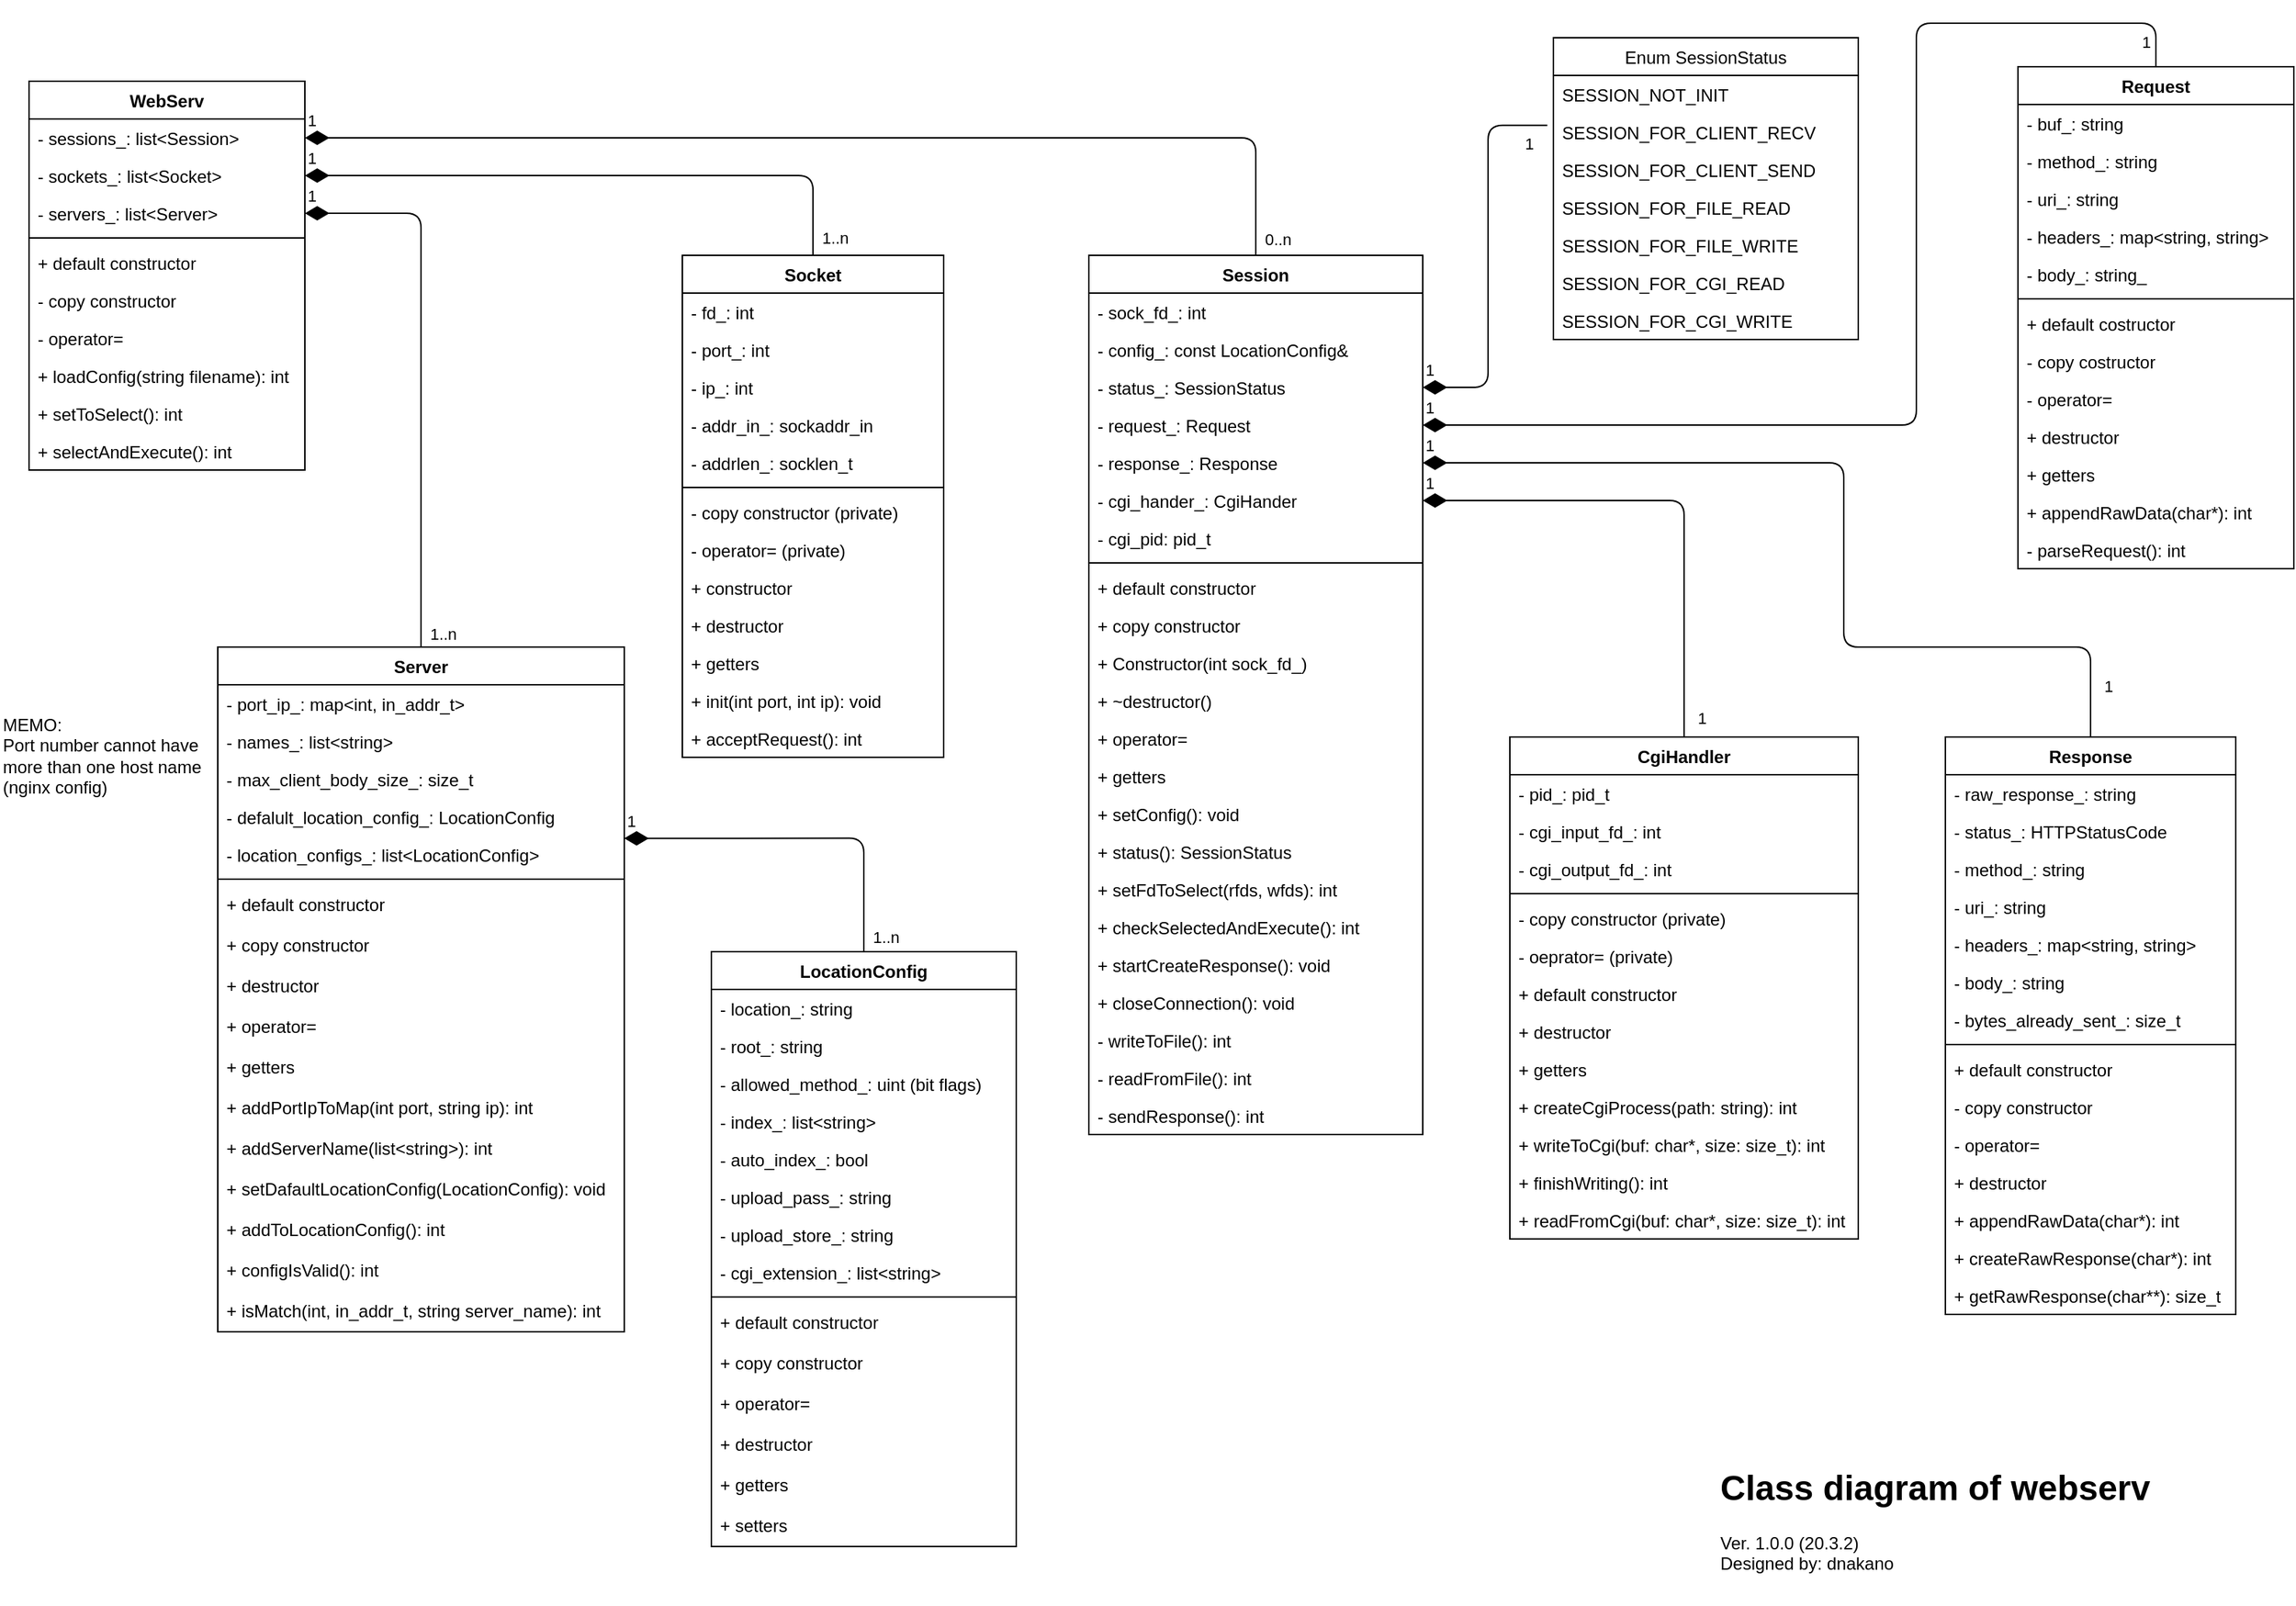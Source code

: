 <mxfile version="14.2.4" type="embed">
    <diagram id="HZqqQMJm0v1xfkNTjJOq" name="ページ1">
        <mxGraphModel dx="1098" dy="741" grid="1" gridSize="10" guides="1" tooltips="1" connect="1" arrows="1" fold="1" page="1" pageScale="1" pageWidth="827" pageHeight="1169" math="0" shadow="0">
            <root>
                <mxCell id="0"/>
                <mxCell id="1" parent="0"/>
                <mxCell id="52" value="Session" style="swimlane;fontStyle=1;align=center;verticalAlign=top;childLayout=stackLayout;horizontal=1;startSize=26;horizontalStack=0;resizeParent=1;resizeParentMax=0;resizeLast=0;collapsible=1;marginBottom=0;" parent="1" vertex="1">
                    <mxGeometry x="780" y="210" width="230" height="606" as="geometry"/>
                </mxCell>
                <mxCell id="61" value="- sock_fd_: int" style="text;strokeColor=none;fillColor=none;align=left;verticalAlign=top;spacingLeft=4;spacingRight=4;overflow=hidden;rotatable=0;points=[[0,0.5],[1,0.5]];portConstraint=eastwest;" parent="52" vertex="1">
                    <mxGeometry y="26" width="230" height="26" as="geometry"/>
                </mxCell>
                <mxCell id="59" value="- config_: const LocationConfig&amp;" style="text;strokeColor=none;fillColor=none;align=left;verticalAlign=top;spacingLeft=4;spacingRight=4;overflow=hidden;rotatable=0;points=[[0,0.5],[1,0.5]];portConstraint=eastwest;" parent="52" vertex="1">
                    <mxGeometry y="52" width="230" height="26" as="geometry"/>
                </mxCell>
                <mxCell id="53" value="- status_: SessionStatus" style="text;strokeColor=none;fillColor=none;align=left;verticalAlign=top;spacingLeft=4;spacingRight=4;overflow=hidden;rotatable=0;points=[[0,0.5],[1,0.5]];portConstraint=eastwest;" parent="52" vertex="1">
                    <mxGeometry y="78" width="230" height="26" as="geometry"/>
                </mxCell>
                <mxCell id="64" value="- request_: Request" style="text;strokeColor=none;fillColor=none;align=left;verticalAlign=top;spacingLeft=4;spacingRight=4;overflow=hidden;rotatable=0;points=[[0,0.5],[1,0.5]];portConstraint=eastwest;" parent="52" vertex="1">
                    <mxGeometry y="104" width="230" height="26" as="geometry"/>
                </mxCell>
                <mxCell id="65" value="- response_: Response" style="text;strokeColor=none;fillColor=none;align=left;verticalAlign=top;spacingLeft=4;spacingRight=4;overflow=hidden;rotatable=0;points=[[0,0.5],[1,0.5]];portConstraint=eastwest;" parent="52" vertex="1">
                    <mxGeometry y="130" width="230" height="26" as="geometry"/>
                </mxCell>
                <mxCell id="60" value="- cgi_hander_: CgiHander" style="text;strokeColor=none;fillColor=none;align=left;verticalAlign=top;spacingLeft=4;spacingRight=4;overflow=hidden;rotatable=0;points=[[0,0.5],[1,0.5]];portConstraint=eastwest;" parent="52" vertex="1">
                    <mxGeometry y="156" width="230" height="26" as="geometry"/>
                </mxCell>
                <mxCell id="57" value="- cgi_pid: pid_t" style="text;strokeColor=none;fillColor=none;align=left;verticalAlign=top;spacingLeft=4;spacingRight=4;overflow=hidden;rotatable=0;points=[[0,0.5],[1,0.5]];portConstraint=eastwest;" parent="52" vertex="1">
                    <mxGeometry y="182" width="230" height="26" as="geometry"/>
                </mxCell>
                <mxCell id="54" value="" style="line;strokeWidth=1;fillColor=none;align=left;verticalAlign=middle;spacingTop=-1;spacingLeft=3;spacingRight=3;rotatable=0;labelPosition=right;points=[];portConstraint=eastwest;" parent="52" vertex="1">
                    <mxGeometry y="208" width="230" height="8" as="geometry"/>
                </mxCell>
                <mxCell id="55" value="+ default constructor" style="text;strokeColor=none;fillColor=none;align=left;verticalAlign=top;spacingLeft=4;spacingRight=4;overflow=hidden;rotatable=0;points=[[0,0.5],[1,0.5]];portConstraint=eastwest;" parent="52" vertex="1">
                    <mxGeometry y="216" width="230" height="26" as="geometry"/>
                </mxCell>
                <mxCell id="68" value="+ copy constructor" style="text;strokeColor=none;fillColor=none;align=left;verticalAlign=top;spacingLeft=4;spacingRight=4;overflow=hidden;rotatable=0;points=[[0,0.5],[1,0.5]];portConstraint=eastwest;" parent="52" vertex="1">
                    <mxGeometry y="242" width="230" height="26" as="geometry"/>
                </mxCell>
                <mxCell id="67" value="+ Constructor(int sock_fd_)" style="text;strokeColor=none;fillColor=none;align=left;verticalAlign=top;spacingLeft=4;spacingRight=4;overflow=hidden;rotatable=0;points=[[0,0.5],[1,0.5]];portConstraint=eastwest;" parent="52" vertex="1">
                    <mxGeometry y="268" width="230" height="26" as="geometry"/>
                </mxCell>
                <mxCell id="90" value="+ ~destructor()" style="text;strokeColor=none;fillColor=none;align=left;verticalAlign=top;spacingLeft=4;spacingRight=4;overflow=hidden;rotatable=0;points=[[0,0.5],[1,0.5]];portConstraint=eastwest;" parent="52" vertex="1">
                    <mxGeometry y="294" width="230" height="26" as="geometry"/>
                </mxCell>
                <mxCell id="92" value="+ operator=" style="text;strokeColor=none;fillColor=none;align=left;verticalAlign=top;spacingLeft=4;spacingRight=4;overflow=hidden;rotatable=0;points=[[0,0.5],[1,0.5]];portConstraint=eastwest;" parent="52" vertex="1">
                    <mxGeometry y="320" width="230" height="26" as="geometry"/>
                </mxCell>
                <mxCell id="66" value="+ getters" style="text;strokeColor=none;fillColor=none;align=left;verticalAlign=top;spacingLeft=4;spacingRight=4;overflow=hidden;rotatable=0;points=[[0,0.5],[1,0.5]];portConstraint=eastwest;" parent="52" vertex="1">
                    <mxGeometry y="346" width="230" height="26" as="geometry"/>
                </mxCell>
                <mxCell id="71" value="+ setConfig(): void" style="text;strokeColor=none;fillColor=none;align=left;verticalAlign=top;spacingLeft=4;spacingRight=4;overflow=hidden;rotatable=0;points=[[0,0.5],[1,0.5]];portConstraint=eastwest;" parent="52" vertex="1">
                    <mxGeometry y="372" width="230" height="26" as="geometry"/>
                </mxCell>
                <mxCell id="69" value="+ status(): SessionStatus" style="text;strokeColor=none;fillColor=none;align=left;verticalAlign=top;spacingLeft=4;spacingRight=4;overflow=hidden;rotatable=0;points=[[0,0.5],[1,0.5]];portConstraint=eastwest;" parent="52" vertex="1">
                    <mxGeometry y="398" width="230" height="26" as="geometry"/>
                </mxCell>
                <mxCell id="287" value="+ setFdToSelect(rfds, wfds): int" style="text;strokeColor=none;fillColor=none;align=left;verticalAlign=top;spacingLeft=4;spacingRight=4;overflow=hidden;rotatable=0;points=[[0,0.5],[1,0.5]];portConstraint=eastwest;" parent="52" vertex="1">
                    <mxGeometry y="424" width="230" height="26" as="geometry"/>
                </mxCell>
                <mxCell id="286" value="+ checkSelectedAndExecute(): int" style="text;strokeColor=none;fillColor=none;align=left;verticalAlign=top;spacingLeft=4;spacingRight=4;overflow=hidden;rotatable=0;points=[[0,0.5],[1,0.5]];portConstraint=eastwest;" parent="52" vertex="1">
                    <mxGeometry y="450" width="230" height="26" as="geometry"/>
                </mxCell>
                <mxCell id="291" value="+ startCreateResponse(): void" style="text;strokeColor=none;fillColor=none;align=left;verticalAlign=top;spacingLeft=4;spacingRight=4;overflow=hidden;rotatable=0;points=[[0,0.5],[1,0.5]];portConstraint=eastwest;" parent="52" vertex="1">
                    <mxGeometry y="476" width="230" height="26" as="geometry"/>
                </mxCell>
                <mxCell id="314" value="+ closeConnection(): void" style="text;strokeColor=none;fillColor=none;align=left;verticalAlign=top;spacingLeft=4;spacingRight=4;overflow=hidden;rotatable=0;points=[[0,0.5],[1,0.5]];portConstraint=eastwest;" vertex="1" parent="52">
                    <mxGeometry y="502" width="230" height="26" as="geometry"/>
                </mxCell>
                <mxCell id="74" value="- writeToFile(): int" style="text;strokeColor=none;fillColor=none;align=left;verticalAlign=top;spacingLeft=4;spacingRight=4;overflow=hidden;rotatable=0;points=[[0,0.5],[1,0.5]];portConstraint=eastwest;" parent="52" vertex="1">
                    <mxGeometry y="528" width="230" height="26" as="geometry"/>
                </mxCell>
                <mxCell id="79" value="- readFromFile(): int" style="text;strokeColor=none;fillColor=none;align=left;verticalAlign=top;spacingLeft=4;spacingRight=4;overflow=hidden;rotatable=0;points=[[0,0.5],[1,0.5]];portConstraint=eastwest;" parent="52" vertex="1">
                    <mxGeometry y="554" width="230" height="26" as="geometry"/>
                </mxCell>
                <mxCell id="70" value="- sendResponse(): int" style="text;strokeColor=none;fillColor=none;align=left;verticalAlign=top;spacingLeft=4;spacingRight=4;overflow=hidden;rotatable=0;points=[[0,0.5],[1,0.5]];portConstraint=eastwest;" parent="52" vertex="1">
                    <mxGeometry y="580" width="230" height="26" as="geometry"/>
                </mxCell>
                <mxCell id="80" value="Socket" style="swimlane;fontStyle=1;align=center;verticalAlign=top;childLayout=stackLayout;horizontal=1;startSize=26;horizontalStack=0;resizeParent=1;resizeParentMax=0;resizeLast=0;collapsible=1;marginBottom=0;" parent="1" vertex="1">
                    <mxGeometry x="500" y="210" width="180" height="346" as="geometry"/>
                </mxCell>
                <mxCell id="84" value="- fd_: int" style="text;strokeColor=none;fillColor=none;align=left;verticalAlign=top;spacingLeft=4;spacingRight=4;overflow=hidden;rotatable=0;points=[[0,0.5],[1,0.5]];portConstraint=eastwest;" parent="80" vertex="1">
                    <mxGeometry y="26" width="180" height="26" as="geometry"/>
                </mxCell>
                <mxCell id="85" value="- port_: int" style="text;strokeColor=none;fillColor=none;align=left;verticalAlign=top;spacingLeft=4;spacingRight=4;overflow=hidden;rotatable=0;points=[[0,0.5],[1,0.5]];portConstraint=eastwest;" parent="80" vertex="1">
                    <mxGeometry y="52" width="180" height="26" as="geometry"/>
                </mxCell>
                <mxCell id="152" value="- ip_: int" style="text;strokeColor=none;fillColor=none;align=left;verticalAlign=top;spacingLeft=4;spacingRight=4;overflow=hidden;rotatable=0;points=[[0,0.5],[1,0.5]];portConstraint=eastwest;" parent="80" vertex="1">
                    <mxGeometry y="78" width="180" height="26" as="geometry"/>
                </mxCell>
                <mxCell id="86" value="- addr_in_: sockaddr_in" style="text;strokeColor=none;fillColor=none;align=left;verticalAlign=top;spacingLeft=4;spacingRight=4;overflow=hidden;rotatable=0;points=[[0,0.5],[1,0.5]];portConstraint=eastwest;" parent="80" vertex="1">
                    <mxGeometry y="104" width="180" height="26" as="geometry"/>
                </mxCell>
                <mxCell id="81" value="- addrlen_: socklen_t" style="text;strokeColor=none;fillColor=none;align=left;verticalAlign=top;spacingLeft=4;spacingRight=4;overflow=hidden;rotatable=0;points=[[0,0.5],[1,0.5]];portConstraint=eastwest;" parent="80" vertex="1">
                    <mxGeometry y="130" width="180" height="26" as="geometry"/>
                </mxCell>
                <mxCell id="82" value="" style="line;strokeWidth=1;fillColor=none;align=left;verticalAlign=middle;spacingTop=-1;spacingLeft=3;spacingRight=3;rotatable=0;labelPosition=right;points=[];portConstraint=eastwest;" parent="80" vertex="1">
                    <mxGeometry y="156" width="180" height="8" as="geometry"/>
                </mxCell>
                <mxCell id="91" value="- copy constructor (private)" style="text;strokeColor=none;fillColor=none;align=left;verticalAlign=top;spacingLeft=4;spacingRight=4;overflow=hidden;rotatable=0;points=[[0,0.5],[1,0.5]];portConstraint=eastwest;" parent="80" vertex="1">
                    <mxGeometry y="164" width="180" height="26" as="geometry"/>
                </mxCell>
                <mxCell id="88" value="- operator= (private)" style="text;strokeColor=none;fillColor=none;align=left;verticalAlign=top;spacingLeft=4;spacingRight=4;overflow=hidden;rotatable=0;points=[[0,0.5],[1,0.5]];portConstraint=eastwest;" parent="80" vertex="1">
                    <mxGeometry y="190" width="180" height="26" as="geometry"/>
                </mxCell>
                <mxCell id="93" value="+ constructor" style="text;strokeColor=none;fillColor=none;align=left;verticalAlign=top;spacingLeft=4;spacingRight=4;overflow=hidden;rotatable=0;points=[[0,0.5],[1,0.5]];portConstraint=eastwest;" parent="80" vertex="1">
                    <mxGeometry y="216" width="180" height="26" as="geometry"/>
                </mxCell>
                <mxCell id="89" value="+ destructor" style="text;strokeColor=none;fillColor=none;align=left;verticalAlign=top;spacingLeft=4;spacingRight=4;overflow=hidden;rotatable=0;points=[[0,0.5],[1,0.5]];portConstraint=eastwest;" parent="80" vertex="1">
                    <mxGeometry y="242" width="180" height="26" as="geometry"/>
                </mxCell>
                <mxCell id="87" value="+ getters" style="text;strokeColor=none;fillColor=none;align=left;verticalAlign=top;spacingLeft=4;spacingRight=4;overflow=hidden;rotatable=0;points=[[0,0.5],[1,0.5]];portConstraint=eastwest;" parent="80" vertex="1">
                    <mxGeometry y="268" width="180" height="26" as="geometry"/>
                </mxCell>
                <mxCell id="94" value="+ init(int port, int ip): void" style="text;strokeColor=none;fillColor=none;align=left;verticalAlign=top;spacingLeft=4;spacingRight=4;overflow=hidden;rotatable=0;points=[[0,0.5],[1,0.5]];portConstraint=eastwest;" parent="80" vertex="1">
                    <mxGeometry y="294" width="180" height="26" as="geometry"/>
                </mxCell>
                <mxCell id="83" value="+ acceptRequest(): int" style="text;strokeColor=none;fillColor=none;align=left;verticalAlign=top;spacingLeft=4;spacingRight=4;overflow=hidden;rotatable=0;points=[[0,0.5],[1,0.5]];portConstraint=eastwest;" parent="80" vertex="1">
                    <mxGeometry y="320" width="180" height="26" as="geometry"/>
                </mxCell>
                <mxCell id="116" value="CgiHandler" style="swimlane;fontStyle=1;align=center;verticalAlign=top;childLayout=stackLayout;horizontal=1;startSize=26;horizontalStack=0;resizeParent=1;resizeParentMax=0;resizeLast=0;collapsible=1;marginBottom=0;" parent="1" vertex="1">
                    <mxGeometry x="1070" y="542" width="240" height="346" as="geometry"/>
                </mxCell>
                <mxCell id="124" value="- pid_: pid_t" style="text;strokeColor=none;fillColor=none;align=left;verticalAlign=top;spacingLeft=4;spacingRight=4;overflow=hidden;rotatable=0;points=[[0,0.5],[1,0.5]];portConstraint=eastwest;" parent="116" vertex="1">
                    <mxGeometry y="26" width="240" height="26" as="geometry"/>
                </mxCell>
                <mxCell id="128" value="- cgi_input_fd_: int" style="text;strokeColor=none;fillColor=none;align=left;verticalAlign=top;spacingLeft=4;spacingRight=4;overflow=hidden;rotatable=0;points=[[0,0.5],[1,0.5]];portConstraint=eastwest;" parent="116" vertex="1">
                    <mxGeometry y="52" width="240" height="26" as="geometry"/>
                </mxCell>
                <mxCell id="117" value="- cgi_output_fd_: int" style="text;strokeColor=none;fillColor=none;align=left;verticalAlign=top;spacingLeft=4;spacingRight=4;overflow=hidden;rotatable=0;points=[[0,0.5],[1,0.5]];portConstraint=eastwest;" parent="116" vertex="1">
                    <mxGeometry y="78" width="240" height="26" as="geometry"/>
                </mxCell>
                <mxCell id="118" value="" style="line;strokeWidth=1;fillColor=none;align=left;verticalAlign=middle;spacingTop=-1;spacingLeft=3;spacingRight=3;rotatable=0;labelPosition=right;points=[];portConstraint=eastwest;" parent="116" vertex="1">
                    <mxGeometry y="104" width="240" height="8" as="geometry"/>
                </mxCell>
                <mxCell id="127" value="- copy constructor (private)" style="text;strokeColor=none;fillColor=none;align=left;verticalAlign=top;spacingLeft=4;spacingRight=4;overflow=hidden;rotatable=0;points=[[0,0.5],[1,0.5]];portConstraint=eastwest;" parent="116" vertex="1">
                    <mxGeometry y="112" width="240" height="26" as="geometry"/>
                </mxCell>
                <mxCell id="269" value="- oeprator= (private)" style="text;strokeColor=none;fillColor=none;align=left;verticalAlign=top;spacingLeft=4;spacingRight=4;overflow=hidden;rotatable=0;points=[[0,0.5],[1,0.5]];portConstraint=eastwest;" parent="116" vertex="1">
                    <mxGeometry y="138" width="240" height="26" as="geometry"/>
                </mxCell>
                <mxCell id="270" value="+ default constructor" style="text;strokeColor=none;fillColor=none;align=left;verticalAlign=top;spacingLeft=4;spacingRight=4;overflow=hidden;rotatable=0;points=[[0,0.5],[1,0.5]];portConstraint=eastwest;" parent="116" vertex="1">
                    <mxGeometry y="164" width="240" height="26" as="geometry"/>
                </mxCell>
                <mxCell id="271" value="+ destructor" style="text;strokeColor=none;fillColor=none;align=left;verticalAlign=top;spacingLeft=4;spacingRight=4;overflow=hidden;rotatable=0;points=[[0,0.5],[1,0.5]];portConstraint=eastwest;" parent="116" vertex="1">
                    <mxGeometry y="190" width="240" height="26" as="geometry"/>
                </mxCell>
                <mxCell id="288" value="+ getters" style="text;strokeColor=none;fillColor=none;align=left;verticalAlign=top;spacingLeft=4;spacingRight=4;overflow=hidden;rotatable=0;points=[[0,0.5],[1,0.5]];portConstraint=eastwest;" parent="116" vertex="1">
                    <mxGeometry y="216" width="240" height="26" as="geometry"/>
                </mxCell>
                <mxCell id="279" value="+ createCgiProcess(path: string): int" style="text;strokeColor=none;fillColor=none;align=left;verticalAlign=top;spacingLeft=4;spacingRight=4;overflow=hidden;rotatable=0;points=[[0,0.5],[1,0.5]];portConstraint=eastwest;" parent="116" vertex="1">
                    <mxGeometry y="242" width="240" height="26" as="geometry"/>
                </mxCell>
                <mxCell id="266" value="+ writeToCgi(buf: char*, size: size_t): int" style="text;strokeColor=none;fillColor=none;align=left;verticalAlign=top;spacingLeft=4;spacingRight=4;overflow=hidden;rotatable=0;points=[[0,0.5],[1,0.5]];portConstraint=eastwest;" parent="116" vertex="1">
                    <mxGeometry y="268" width="240" height="26" as="geometry"/>
                </mxCell>
                <mxCell id="272" value="+ finishWriting(): int" style="text;strokeColor=none;fillColor=none;align=left;verticalAlign=top;spacingLeft=4;spacingRight=4;overflow=hidden;rotatable=0;points=[[0,0.5],[1,0.5]];portConstraint=eastwest;" parent="116" vertex="1">
                    <mxGeometry y="294" width="240" height="26" as="geometry"/>
                </mxCell>
                <mxCell id="267" value="+ readFromCgi(buf: char*, size: size_t): int" style="text;strokeColor=none;fillColor=none;align=left;verticalAlign=top;spacingLeft=4;spacingRight=4;overflow=hidden;rotatable=0;points=[[0,0.5],[1,0.5]];portConstraint=eastwest;" parent="116" vertex="1">
                    <mxGeometry y="320" width="240" height="26" as="geometry"/>
                </mxCell>
                <mxCell id="142" value="Server" style="swimlane;fontStyle=1;align=center;verticalAlign=top;childLayout=stackLayout;horizontal=1;startSize=26;horizontalStack=0;resizeParent=1;resizeParentMax=0;resizeLast=0;collapsible=1;marginBottom=0;" parent="1" vertex="1">
                    <mxGeometry x="180" y="480" width="280" height="472" as="geometry"/>
                </mxCell>
                <mxCell id="143" value="- port_ip_: map&lt;int, in_addr_t&gt;" style="text;strokeColor=none;fillColor=none;align=left;verticalAlign=top;spacingLeft=4;spacingRight=4;overflow=hidden;rotatable=0;points=[[0,0.5],[1,0.5]];portConstraint=eastwest;" parent="142" vertex="1">
                    <mxGeometry y="26" width="280" height="26" as="geometry"/>
                </mxCell>
                <mxCell id="144" value="- names_: list&lt;string&gt;" style="text;strokeColor=none;fillColor=none;align=left;verticalAlign=top;spacingLeft=4;spacingRight=4;overflow=hidden;rotatable=0;points=[[0,0.5],[1,0.5]];portConstraint=eastwest;" parent="142" vertex="1">
                    <mxGeometry y="52" width="280" height="26" as="geometry"/>
                </mxCell>
                <mxCell id="214" value="- max_client_body_size_: size_t" style="text;strokeColor=none;fillColor=none;align=left;verticalAlign=top;spacingLeft=4;spacingRight=4;overflow=hidden;rotatable=0;points=[[0,0.5],[1,0.5]];portConstraint=eastwest;" parent="142" vertex="1">
                    <mxGeometry y="78" width="280" height="26" as="geometry"/>
                </mxCell>
                <mxCell id="218" value="- defalult_location_config_: LocationConfig" style="text;strokeColor=none;fillColor=none;align=left;verticalAlign=top;spacingLeft=4;spacingRight=4;overflow=hidden;rotatable=0;points=[[0,0.5],[1,0.5]];portConstraint=eastwest;" parent="142" vertex="1">
                    <mxGeometry y="104" width="280" height="26" as="geometry"/>
                </mxCell>
                <mxCell id="195" value="- location_configs_: list&lt;LocationConfig&gt;" style="text;strokeColor=none;fillColor=none;align=left;verticalAlign=top;spacingLeft=4;spacingRight=4;overflow=hidden;rotatable=0;points=[[0,0.5],[1,0.5]];portConstraint=eastwest;" parent="142" vertex="1">
                    <mxGeometry y="130" width="280" height="26" as="geometry"/>
                </mxCell>
                <mxCell id="146" value="" style="line;strokeWidth=1;fillColor=none;align=left;verticalAlign=middle;spacingTop=-1;spacingLeft=3;spacingRight=3;rotatable=0;labelPosition=right;points=[];portConstraint=eastwest;" parent="142" vertex="1">
                    <mxGeometry y="156" width="280" height="8" as="geometry"/>
                </mxCell>
                <mxCell id="176" value="+ default constructor" style="text;strokeColor=none;fillColor=none;align=left;verticalAlign=top;spacingLeft=4;spacingRight=4;overflow=hidden;rotatable=0;points=[[0,0.5],[1,0.5]];portConstraint=eastwest;" parent="142" vertex="1">
                    <mxGeometry y="164" width="280" height="28" as="geometry"/>
                </mxCell>
                <mxCell id="316" value="+ copy constructor" style="text;strokeColor=none;fillColor=none;align=left;verticalAlign=top;spacingLeft=4;spacingRight=4;overflow=hidden;rotatable=0;points=[[0,0.5],[1,0.5]];portConstraint=eastwest;" vertex="1" parent="142">
                    <mxGeometry y="192" width="280" height="28" as="geometry"/>
                </mxCell>
                <mxCell id="147" value="+ destructor" style="text;strokeColor=none;fillColor=none;align=left;verticalAlign=top;spacingLeft=4;spacingRight=4;overflow=hidden;rotatable=0;points=[[0,0.5],[1,0.5]];portConstraint=eastwest;" parent="142" vertex="1">
                    <mxGeometry y="220" width="280" height="28" as="geometry"/>
                </mxCell>
                <mxCell id="179" value="+ operator=" style="text;strokeColor=none;fillColor=none;align=left;verticalAlign=top;spacingLeft=4;spacingRight=4;overflow=hidden;rotatable=0;points=[[0,0.5],[1,0.5]];portConstraint=eastwest;" parent="142" vertex="1">
                    <mxGeometry y="248" width="280" height="28" as="geometry"/>
                </mxCell>
                <mxCell id="227" value="+ getters" style="text;strokeColor=none;fillColor=none;align=left;verticalAlign=top;spacingLeft=4;spacingRight=4;overflow=hidden;rotatable=0;points=[[0,0.5],[1,0.5]];portConstraint=eastwest;" parent="142" vertex="1">
                    <mxGeometry y="276" width="280" height="28" as="geometry"/>
                </mxCell>
                <mxCell id="181" value="+ addPortIpToMap(int port, string ip): int" style="text;strokeColor=none;fillColor=none;align=left;verticalAlign=top;spacingLeft=4;spacingRight=4;overflow=hidden;rotatable=0;points=[[0,0.5],[1,0.5]];portConstraint=eastwest;" parent="142" vertex="1">
                    <mxGeometry y="304" width="280" height="28" as="geometry"/>
                </mxCell>
                <mxCell id="180" value="+ addServerName(list&lt;string&gt;): int" style="text;strokeColor=none;fillColor=none;align=left;verticalAlign=top;spacingLeft=4;spacingRight=4;overflow=hidden;rotatable=0;points=[[0,0.5],[1,0.5]];portConstraint=eastwest;" parent="142" vertex="1">
                    <mxGeometry y="332" width="280" height="28" as="geometry"/>
                </mxCell>
                <mxCell id="182" value="+ setDafaultLocationConfig(LocationConfig): void" style="text;strokeColor=none;fillColor=none;align=left;verticalAlign=top;spacingLeft=4;spacingRight=4;overflow=hidden;rotatable=0;points=[[0,0.5],[1,0.5]];portConstraint=eastwest;" parent="142" vertex="1">
                    <mxGeometry y="360" width="280" height="28" as="geometry"/>
                </mxCell>
                <mxCell id="183" value="+ addToLocationConfig(): int" style="text;strokeColor=none;fillColor=none;align=left;verticalAlign=top;spacingLeft=4;spacingRight=4;overflow=hidden;rotatable=0;points=[[0,0.5],[1,0.5]];portConstraint=eastwest;" parent="142" vertex="1">
                    <mxGeometry y="388" width="280" height="28" as="geometry"/>
                </mxCell>
                <mxCell id="228" value="+ configIsValid(): int" style="text;strokeColor=none;fillColor=none;align=left;verticalAlign=top;spacingLeft=4;spacingRight=4;overflow=hidden;rotatable=0;points=[[0,0.5],[1,0.5]];portConstraint=eastwest;" parent="142" vertex="1">
                    <mxGeometry y="416" width="280" height="28" as="geometry"/>
                </mxCell>
                <mxCell id="178" value="+ isMatch(int, in_addr_t, string server_name): int" style="text;strokeColor=none;fillColor=none;align=left;verticalAlign=top;spacingLeft=4;spacingRight=4;overflow=hidden;rotatable=0;points=[[0,0.5],[1,0.5]];portConstraint=eastwest;" parent="142" vertex="1">
                    <mxGeometry y="444" width="280" height="28" as="geometry"/>
                </mxCell>
                <mxCell id="153" value="WebServ" style="swimlane;fontStyle=1;align=center;verticalAlign=top;childLayout=stackLayout;horizontal=1;startSize=26;horizontalStack=0;resizeParent=1;resizeParentMax=0;resizeLast=0;collapsible=1;marginBottom=0;" parent="1" vertex="1">
                    <mxGeometry x="50" y="90" width="190" height="268" as="geometry"/>
                </mxCell>
                <mxCell id="240" value="- sessions_: list&lt;Session&gt;" style="text;strokeColor=none;fillColor=none;align=left;verticalAlign=top;spacingLeft=4;spacingRight=4;overflow=hidden;rotatable=0;points=[[0,0.5],[1,0.5]];portConstraint=eastwest;" parent="153" vertex="1">
                    <mxGeometry y="26" width="190" height="26" as="geometry"/>
                </mxCell>
                <mxCell id="156" value="- sockets_: list&lt;Socket&gt;" style="text;strokeColor=none;fillColor=none;align=left;verticalAlign=top;spacingLeft=4;spacingRight=4;overflow=hidden;rotatable=0;points=[[0,0.5],[1,0.5]];portConstraint=eastwest;" parent="153" vertex="1">
                    <mxGeometry y="52" width="190" height="26" as="geometry"/>
                </mxCell>
                <mxCell id="154" value="- servers_: list&lt;Server&gt;" style="text;strokeColor=none;fillColor=none;align=left;verticalAlign=top;spacingLeft=4;spacingRight=4;overflow=hidden;rotatable=0;points=[[0,0.5],[1,0.5]];portConstraint=eastwest;" parent="153" vertex="1">
                    <mxGeometry y="78" width="190" height="26" as="geometry"/>
                </mxCell>
                <mxCell id="157" value="" style="line;strokeWidth=1;fillColor=none;align=left;verticalAlign=middle;spacingTop=-1;spacingLeft=3;spacingRight=3;rotatable=0;labelPosition=right;points=[];portConstraint=eastwest;" parent="153" vertex="1">
                    <mxGeometry y="104" width="190" height="8" as="geometry"/>
                </mxCell>
                <mxCell id="293" value="+ default constructor" style="text;strokeColor=none;fillColor=none;align=left;verticalAlign=top;spacingLeft=4;spacingRight=4;overflow=hidden;rotatable=0;points=[[0,0.5],[1,0.5]];portConstraint=eastwest;" vertex="1" parent="153">
                    <mxGeometry y="112" width="190" height="26" as="geometry"/>
                </mxCell>
                <mxCell id="294" value="- copy constructor" style="text;strokeColor=none;fillColor=none;align=left;verticalAlign=top;spacingLeft=4;spacingRight=4;overflow=hidden;rotatable=0;points=[[0,0.5],[1,0.5]];portConstraint=eastwest;" vertex="1" parent="153">
                    <mxGeometry y="138" width="190" height="26" as="geometry"/>
                </mxCell>
                <mxCell id="295" value="- operator=" style="text;strokeColor=none;fillColor=none;align=left;verticalAlign=top;spacingLeft=4;spacingRight=4;overflow=hidden;rotatable=0;points=[[0,0.5],[1,0.5]];portConstraint=eastwest;" vertex="1" parent="153">
                    <mxGeometry y="164" width="190" height="26" as="geometry"/>
                </mxCell>
                <mxCell id="160" value="+ loadConfig(string filename): int" style="text;strokeColor=none;fillColor=none;align=left;verticalAlign=top;spacingLeft=4;spacingRight=4;overflow=hidden;rotatable=0;points=[[0,0.5],[1,0.5]];portConstraint=eastwest;" parent="153" vertex="1">
                    <mxGeometry y="190" width="190" height="26" as="geometry"/>
                </mxCell>
                <mxCell id="161" value="+ setToSelect(): int" style="text;strokeColor=none;fillColor=none;align=left;verticalAlign=top;spacingLeft=4;spacingRight=4;overflow=hidden;rotatable=0;points=[[0,0.5],[1,0.5]];portConstraint=eastwest;" parent="153" vertex="1">
                    <mxGeometry y="216" width="190" height="26" as="geometry"/>
                </mxCell>
                <mxCell id="229" value="+ selectAndExecute(): int" style="text;strokeColor=none;fillColor=none;align=left;verticalAlign=top;spacingLeft=4;spacingRight=4;overflow=hidden;rotatable=0;points=[[0,0.5],[1,0.5]];portConstraint=eastwest;" parent="153" vertex="1">
                    <mxGeometry y="242" width="190" height="26" as="geometry"/>
                </mxCell>
                <mxCell id="171" value="MEMO:&lt;br&gt;Port number cannot have&lt;br&gt;more than one host name&lt;br&gt;(nginx config)" style="text;html=1;align=left;verticalAlign=middle;resizable=0;points=[];autosize=1;" parent="1" vertex="1">
                    <mxGeometry x="30" y="525" width="150" height="60" as="geometry"/>
                </mxCell>
                <mxCell id="196" value="LocationConfig" style="swimlane;fontStyle=1;align=center;verticalAlign=top;childLayout=stackLayout;horizontal=1;startSize=26;horizontalStack=0;resizeParent=1;resizeParentMax=0;resizeLast=0;collapsible=1;marginBottom=0;" parent="1" vertex="1">
                    <mxGeometry x="520" y="690" width="210" height="410" as="geometry"/>
                </mxCell>
                <mxCell id="200" value="- location_: string" style="text;strokeColor=none;fillColor=none;align=left;verticalAlign=top;spacingLeft=4;spacingRight=4;overflow=hidden;rotatable=0;points=[[0,0.5],[1,0.5]];portConstraint=eastwest;" parent="196" vertex="1">
                    <mxGeometry y="26" width="210" height="26" as="geometry"/>
                </mxCell>
                <mxCell id="215" value="- root_: string" style="text;strokeColor=none;fillColor=none;align=left;verticalAlign=top;spacingLeft=4;spacingRight=4;overflow=hidden;rotatable=0;points=[[0,0.5],[1,0.5]];portConstraint=eastwest;" parent="196" vertex="1">
                    <mxGeometry y="52" width="210" height="26" as="geometry"/>
                </mxCell>
                <mxCell id="204" value="- allowed_method_: uint (bit flags)" style="text;strokeColor=none;fillColor=none;align=left;verticalAlign=top;spacingLeft=4;spacingRight=4;overflow=hidden;rotatable=0;points=[[0,0.5],[1,0.5]];portConstraint=eastwest;" parent="196" vertex="1">
                    <mxGeometry y="78" width="210" height="26" as="geometry"/>
                </mxCell>
                <mxCell id="216" value="- index_: list&lt;string&gt;" style="text;strokeColor=none;fillColor=none;align=left;verticalAlign=top;spacingLeft=4;spacingRight=4;overflow=hidden;rotatable=0;points=[[0,0.5],[1,0.5]];portConstraint=eastwest;" parent="196" vertex="1">
                    <mxGeometry y="104" width="210" height="26" as="geometry"/>
                </mxCell>
                <mxCell id="201" value="- auto_index_: bool" style="text;strokeColor=none;fillColor=none;align=left;verticalAlign=top;spacingLeft=4;spacingRight=4;overflow=hidden;rotatable=0;points=[[0,0.5],[1,0.5]];portConstraint=eastwest;" parent="196" vertex="1">
                    <mxGeometry y="130" width="210" height="26" as="geometry"/>
                </mxCell>
                <mxCell id="202" value="- upload_pass_: string" style="text;strokeColor=none;fillColor=none;align=left;verticalAlign=top;spacingLeft=4;spacingRight=4;overflow=hidden;rotatable=0;points=[[0,0.5],[1,0.5]];portConstraint=eastwest;" parent="196" vertex="1">
                    <mxGeometry y="156" width="210" height="26" as="geometry"/>
                </mxCell>
                <mxCell id="203" value="- upload_store_: string" style="text;strokeColor=none;fillColor=none;align=left;verticalAlign=top;spacingLeft=4;spacingRight=4;overflow=hidden;rotatable=0;points=[[0,0.5],[1,0.5]];portConstraint=eastwest;" parent="196" vertex="1">
                    <mxGeometry y="182" width="210" height="26" as="geometry"/>
                </mxCell>
                <mxCell id="217" value="- cgi_extension_: list&lt;string&gt;" style="text;strokeColor=none;fillColor=none;align=left;verticalAlign=top;spacingLeft=4;spacingRight=4;overflow=hidden;rotatable=0;points=[[0,0.5],[1,0.5]];portConstraint=eastwest;" parent="196" vertex="1">
                    <mxGeometry y="208" width="210" height="26" as="geometry"/>
                </mxCell>
                <mxCell id="205" value="" style="line;strokeWidth=1;fillColor=none;align=left;verticalAlign=middle;spacingTop=-1;spacingLeft=3;spacingRight=3;rotatable=0;labelPosition=right;points=[];portConstraint=eastwest;" parent="196" vertex="1">
                    <mxGeometry y="234" width="210" height="8" as="geometry"/>
                </mxCell>
                <mxCell id="206" value="+ default constructor" style="text;strokeColor=none;fillColor=none;align=left;verticalAlign=top;spacingLeft=4;spacingRight=4;overflow=hidden;rotatable=0;points=[[0,0.5],[1,0.5]];portConstraint=eastwest;" parent="196" vertex="1">
                    <mxGeometry y="242" width="210" height="28" as="geometry"/>
                </mxCell>
                <mxCell id="207" value="+ copy constructor" style="text;strokeColor=none;fillColor=none;align=left;verticalAlign=top;spacingLeft=4;spacingRight=4;overflow=hidden;rotatable=0;points=[[0,0.5],[1,0.5]];portConstraint=eastwest;" parent="196" vertex="1">
                    <mxGeometry y="270" width="210" height="28" as="geometry"/>
                </mxCell>
                <mxCell id="208" value="+ operator=" style="text;strokeColor=none;fillColor=none;align=left;verticalAlign=top;spacingLeft=4;spacingRight=4;overflow=hidden;rotatable=0;points=[[0,0.5],[1,0.5]];portConstraint=eastwest;" parent="196" vertex="1">
                    <mxGeometry y="298" width="210" height="28" as="geometry"/>
                </mxCell>
                <mxCell id="317" value="+ destructor" style="text;strokeColor=none;fillColor=none;align=left;verticalAlign=top;spacingLeft=4;spacingRight=4;overflow=hidden;rotatable=0;points=[[0,0.5],[1,0.5]];portConstraint=eastwest;" vertex="1" parent="196">
                    <mxGeometry y="326" width="210" height="28" as="geometry"/>
                </mxCell>
                <mxCell id="209" value="+ getters" style="text;strokeColor=none;fillColor=none;align=left;verticalAlign=top;spacingLeft=4;spacingRight=4;overflow=hidden;rotatable=0;points=[[0,0.5],[1,0.5]];portConstraint=eastwest;" parent="196" vertex="1">
                    <mxGeometry y="354" width="210" height="28" as="geometry"/>
                </mxCell>
                <mxCell id="210" value="+ setters" style="text;strokeColor=none;fillColor=none;align=left;verticalAlign=top;spacingLeft=4;spacingRight=4;overflow=hidden;rotatable=0;points=[[0,0.5],[1,0.5]];portConstraint=eastwest;" parent="196" vertex="1">
                    <mxGeometry y="382" width="210" height="28" as="geometry"/>
                </mxCell>
                <mxCell id="222" value="1" style="endArrow=none;html=1;endSize=12;startArrow=diamondThin;startSize=14;startFill=1;edgeStyle=orthogonalEdgeStyle;align=left;verticalAlign=bottom;endFill=0;entryX=0.5;entryY=0;entryDx=0;entryDy=0;exitX=1;exitY=1.071;exitDx=0;exitDy=0;exitPerimeter=0;" parent="1" source="218" target="196" edge="1">
                    <mxGeometry x="-1" y="3" relative="1" as="geometry">
                        <mxPoint x="1320" y="639.0" as="sourcePoint"/>
                        <mxPoint x="1260" y="1040" as="targetPoint"/>
                    </mxGeometry>
                </mxCell>
                <mxCell id="223" value="1..n" style="edgeLabel;html=1;align=center;verticalAlign=middle;resizable=0;points=[];" parent="222" vertex="1" connectable="0">
                    <mxGeometry x="0.911" y="5" relative="1" as="geometry">
                        <mxPoint x="10" y="0.33" as="offset"/>
                    </mxGeometry>
                </mxCell>
                <mxCell id="234" value="1" style="endArrow=none;html=1;endSize=12;startArrow=diamondThin;startSize=14;startFill=1;edgeStyle=orthogonalEdgeStyle;align=left;verticalAlign=bottom;endFill=0;entryX=0.5;entryY=0;entryDx=0;entryDy=0;exitX=1;exitY=0.5;exitDx=0;exitDy=0;" parent="1" source="154" target="142" edge="1">
                    <mxGeometry x="-1" y="3" relative="1" as="geometry">
                        <mxPoint x="460" y="551.846" as="sourcePoint"/>
                        <mxPoint x="605" y="600" as="targetPoint"/>
                    </mxGeometry>
                </mxCell>
                <mxCell id="235" value="1..n" style="edgeLabel;html=1;align=center;verticalAlign=middle;resizable=0;points=[];" parent="234" vertex="1" connectable="0">
                    <mxGeometry x="0.911" y="5" relative="1" as="geometry">
                        <mxPoint x="10" y="7.69" as="offset"/>
                    </mxGeometry>
                </mxCell>
                <mxCell id="238" value="1" style="endArrow=none;html=1;endSize=12;startArrow=diamondThin;startSize=14;startFill=1;edgeStyle=orthogonalEdgeStyle;align=left;verticalAlign=bottom;endFill=0;entryX=0.5;entryY=0;entryDx=0;entryDy=0;exitX=1;exitY=0.5;exitDx=0;exitDy=0;" parent="1" source="156" target="80" edge="1">
                    <mxGeometry x="-1" y="3" relative="1" as="geometry">
                        <mxPoint x="230" y="139.0" as="sourcePoint"/>
                        <mxPoint x="330" y="430" as="targetPoint"/>
                    </mxGeometry>
                </mxCell>
                <mxCell id="239" value="1..n" style="edgeLabel;html=1;align=center;verticalAlign=middle;resizable=0;points=[];" parent="238" vertex="1" connectable="0">
                    <mxGeometry x="0.911" y="5" relative="1" as="geometry">
                        <mxPoint x="10" y="6.0" as="offset"/>
                    </mxGeometry>
                </mxCell>
                <mxCell id="241" value="1" style="endArrow=none;html=1;endSize=12;startArrow=diamondThin;startSize=14;startFill=1;edgeStyle=orthogonalEdgeStyle;align=left;verticalAlign=bottom;endFill=0;exitX=1;exitY=0.5;exitDx=0;exitDy=0;" parent="1" source="240" target="52" edge="1">
                    <mxGeometry x="-1" y="3" relative="1" as="geometry">
                        <mxPoint x="230" y="165" as="sourcePoint"/>
                        <mxPoint x="610" y="260" as="targetPoint"/>
                    </mxGeometry>
                </mxCell>
                <mxCell id="242" value="0..n" style="edgeLabel;html=1;align=center;verticalAlign=middle;resizable=0;points=[];" parent="241" vertex="1" connectable="0">
                    <mxGeometry x="0.911" y="5" relative="1" as="geometry">
                        <mxPoint x="10" y="22" as="offset"/>
                    </mxGeometry>
                </mxCell>
                <mxCell id="243" value="Request" style="swimlane;fontStyle=1;align=center;verticalAlign=top;childLayout=stackLayout;horizontal=1;startSize=26;horizontalStack=0;resizeParent=1;resizeParentMax=0;resizeLast=0;collapsible=1;marginBottom=0;" parent="1" vertex="1">
                    <mxGeometry x="1420" y="80" width="190" height="346" as="geometry"/>
                </mxCell>
                <mxCell id="244" value="- buf_: string" style="text;strokeColor=none;fillColor=none;align=left;verticalAlign=top;spacingLeft=4;spacingRight=4;overflow=hidden;rotatable=0;points=[[0,0.5],[1,0.5]];portConstraint=eastwest;" parent="243" vertex="1">
                    <mxGeometry y="26" width="190" height="26" as="geometry"/>
                </mxCell>
                <mxCell id="249" value="- method_: string" style="text;strokeColor=none;fillColor=none;align=left;verticalAlign=top;spacingLeft=4;spacingRight=4;overflow=hidden;rotatable=0;points=[[0,0.5],[1,0.5]];portConstraint=eastwest;" parent="243" vertex="1">
                    <mxGeometry y="52" width="190" height="26" as="geometry"/>
                </mxCell>
                <mxCell id="251" value="- uri_: string" style="text;strokeColor=none;fillColor=none;align=left;verticalAlign=top;spacingLeft=4;spacingRight=4;overflow=hidden;rotatable=0;points=[[0,0.5],[1,0.5]];portConstraint=eastwest;" parent="243" vertex="1">
                    <mxGeometry y="78" width="190" height="26" as="geometry"/>
                </mxCell>
                <mxCell id="281" value="- headers_: map&lt;string, string&gt;" style="text;strokeColor=none;fillColor=none;align=left;verticalAlign=top;spacingLeft=4;spacingRight=4;overflow=hidden;rotatable=0;points=[[0,0.5],[1,0.5]];portConstraint=eastwest;" parent="243" vertex="1">
                    <mxGeometry y="104" width="190" height="26" as="geometry"/>
                </mxCell>
                <mxCell id="246" value="- body_: string_" style="text;strokeColor=none;fillColor=none;align=left;verticalAlign=top;spacingLeft=4;spacingRight=4;overflow=hidden;rotatable=0;points=[[0,0.5],[1,0.5]];portConstraint=eastwest;" parent="243" vertex="1">
                    <mxGeometry y="130" width="190" height="26" as="geometry"/>
                </mxCell>
                <mxCell id="247" value="" style="line;strokeWidth=1;fillColor=none;align=left;verticalAlign=middle;spacingTop=-1;spacingLeft=3;spacingRight=3;rotatable=0;labelPosition=right;points=[];portConstraint=eastwest;" parent="243" vertex="1">
                    <mxGeometry y="156" width="190" height="8" as="geometry"/>
                </mxCell>
                <mxCell id="248" value="+ default costructor" style="text;strokeColor=none;fillColor=none;align=left;verticalAlign=top;spacingLeft=4;spacingRight=4;overflow=hidden;rotatable=0;points=[[0,0.5],[1,0.5]];portConstraint=eastwest;" parent="243" vertex="1">
                    <mxGeometry y="164" width="190" height="26" as="geometry"/>
                </mxCell>
                <mxCell id="285" value="- copy costructor" style="text;strokeColor=none;fillColor=none;align=left;verticalAlign=top;spacingLeft=4;spacingRight=4;overflow=hidden;rotatable=0;points=[[0,0.5],[1,0.5]];portConstraint=eastwest;" parent="243" vertex="1">
                    <mxGeometry y="190" width="190" height="26" as="geometry"/>
                </mxCell>
                <mxCell id="284" value="- operator=" style="text;strokeColor=none;fillColor=none;align=left;verticalAlign=top;spacingLeft=4;spacingRight=4;overflow=hidden;rotatable=0;points=[[0,0.5],[1,0.5]];portConstraint=eastwest;" parent="243" vertex="1">
                    <mxGeometry y="216" width="190" height="26" as="geometry"/>
                </mxCell>
                <mxCell id="318" value="+ destructor" style="text;strokeColor=none;fillColor=none;align=left;verticalAlign=top;spacingLeft=4;spacingRight=4;overflow=hidden;rotatable=0;points=[[0,0.5],[1,0.5]];portConstraint=eastwest;" vertex="1" parent="243">
                    <mxGeometry y="242" width="190" height="26" as="geometry"/>
                </mxCell>
                <mxCell id="325" value="+ getters" style="text;strokeColor=none;fillColor=none;align=left;verticalAlign=top;spacingLeft=4;spacingRight=4;overflow=hidden;rotatable=0;points=[[0,0.5],[1,0.5]];portConstraint=eastwest;" vertex="1" parent="243">
                    <mxGeometry y="268" width="190" height="26" as="geometry"/>
                </mxCell>
                <mxCell id="282" value="+ appendRawData(char*): int" style="text;strokeColor=none;fillColor=none;align=left;verticalAlign=top;spacingLeft=4;spacingRight=4;overflow=hidden;rotatable=0;points=[[0,0.5],[1,0.5]];portConstraint=eastwest;" parent="243" vertex="1">
                    <mxGeometry y="294" width="190" height="26" as="geometry"/>
                </mxCell>
                <mxCell id="320" value="- parseRequest(): int" style="text;strokeColor=none;fillColor=none;align=left;verticalAlign=top;spacingLeft=4;spacingRight=4;overflow=hidden;rotatable=0;points=[[0,0.5],[1,0.5]];portConstraint=eastwest;" vertex="1" parent="243">
                    <mxGeometry y="320" width="190" height="26" as="geometry"/>
                </mxCell>
                <mxCell id="254" value="1" style="endArrow=none;html=1;endSize=12;startArrow=diamondThin;startSize=14;startFill=1;edgeStyle=orthogonalEdgeStyle;align=left;verticalAlign=bottom;endFill=0;entryX=0.5;entryY=0;entryDx=0;entryDy=0;exitX=1;exitY=0.5;exitDx=0;exitDy=0;" parent="1" source="64" target="243" edge="1">
                    <mxGeometry x="-1" y="3" relative="1" as="geometry">
                        <mxPoint x="450" y="220" as="sourcePoint"/>
                        <mxPoint x="1255" y="240.0" as="targetPoint"/>
                        <Array as="points">
                            <mxPoint x="1350" y="327"/>
                            <mxPoint x="1350" y="50"/>
                            <mxPoint x="1515" y="50"/>
                        </Array>
                    </mxGeometry>
                </mxCell>
                <mxCell id="255" value="1" style="edgeLabel;html=1;align=center;verticalAlign=middle;resizable=0;points=[];" parent="254" vertex="1" connectable="0">
                    <mxGeometry x="0.911" y="5" relative="1" as="geometry">
                        <mxPoint x="-1" y="17.45" as="offset"/>
                    </mxGeometry>
                </mxCell>
                <mxCell id="258" value="Response" style="swimlane;fontStyle=1;align=center;verticalAlign=top;childLayout=stackLayout;horizontal=1;startSize=26;horizontalStack=0;resizeParent=1;resizeParentMax=0;resizeLast=0;collapsible=1;marginBottom=0;" parent="1" vertex="1">
                    <mxGeometry x="1370" y="542" width="200" height="398" as="geometry"/>
                </mxCell>
                <mxCell id="259" value="- raw_response_: string" style="text;strokeColor=none;fillColor=none;align=left;verticalAlign=top;spacingLeft=4;spacingRight=4;overflow=hidden;rotatable=0;points=[[0,0.5],[1,0.5]];portConstraint=eastwest;" parent="258" vertex="1">
                    <mxGeometry y="26" width="200" height="26" as="geometry"/>
                </mxCell>
                <mxCell id="319" value="- status_: HTTPStatusCode" style="text;strokeColor=none;fillColor=none;align=left;verticalAlign=top;spacingLeft=4;spacingRight=4;overflow=hidden;rotatable=0;points=[[0,0.5],[1,0.5]];portConstraint=eastwest;" vertex="1" parent="258">
                    <mxGeometry y="52" width="200" height="26" as="geometry"/>
                </mxCell>
                <mxCell id="260" value="- method_: string" style="text;strokeColor=none;fillColor=none;align=left;verticalAlign=top;spacingLeft=4;spacingRight=4;overflow=hidden;rotatable=0;points=[[0,0.5],[1,0.5]];portConstraint=eastwest;" parent="258" vertex="1">
                    <mxGeometry y="78" width="200" height="26" as="geometry"/>
                </mxCell>
                <mxCell id="261" value="- uri_: string" style="text;strokeColor=none;fillColor=none;align=left;verticalAlign=top;spacingLeft=4;spacingRight=4;overflow=hidden;rotatable=0;points=[[0,0.5],[1,0.5]];portConstraint=eastwest;" parent="258" vertex="1">
                    <mxGeometry y="104" width="200" height="26" as="geometry"/>
                </mxCell>
                <mxCell id="262" value="- headers_: map&lt;string, string&gt;" style="text;strokeColor=none;fillColor=none;align=left;verticalAlign=top;spacingLeft=4;spacingRight=4;overflow=hidden;rotatable=0;points=[[0,0.5],[1,0.5]];portConstraint=eastwest;" parent="258" vertex="1">
                    <mxGeometry y="130" width="200" height="26" as="geometry"/>
                </mxCell>
                <mxCell id="321" value="- body_: string" style="text;strokeColor=none;fillColor=none;align=left;verticalAlign=top;spacingLeft=4;spacingRight=4;overflow=hidden;rotatable=0;points=[[0,0.5],[1,0.5]];portConstraint=eastwest;" vertex="1" parent="258">
                    <mxGeometry y="156" width="200" height="26" as="geometry"/>
                </mxCell>
                <mxCell id="327" value="- bytes_already_sent_: size_t" style="text;strokeColor=none;fillColor=none;align=left;verticalAlign=top;spacingLeft=4;spacingRight=4;overflow=hidden;rotatable=0;points=[[0,0.5],[1,0.5]];portConstraint=eastwest;" vertex="1" parent="258">
                    <mxGeometry y="182" width="200" height="26" as="geometry"/>
                </mxCell>
                <mxCell id="263" value="" style="line;strokeWidth=1;fillColor=none;align=left;verticalAlign=middle;spacingTop=-1;spacingLeft=3;spacingRight=3;rotatable=0;labelPosition=right;points=[];portConstraint=eastwest;" parent="258" vertex="1">
                    <mxGeometry y="208" width="200" height="8" as="geometry"/>
                </mxCell>
                <mxCell id="264" value="+ default constructor" style="text;strokeColor=none;fillColor=none;align=left;verticalAlign=top;spacingLeft=4;spacingRight=4;overflow=hidden;rotatable=0;points=[[0,0.5],[1,0.5]];portConstraint=eastwest;" parent="258" vertex="1">
                    <mxGeometry y="216" width="200" height="26" as="geometry"/>
                </mxCell>
                <mxCell id="322" value="- copy constructor" style="text;strokeColor=none;fillColor=none;align=left;verticalAlign=top;spacingLeft=4;spacingRight=4;overflow=hidden;rotatable=0;points=[[0,0.5],[1,0.5]];portConstraint=eastwest;" vertex="1" parent="258">
                    <mxGeometry y="242" width="200" height="26" as="geometry"/>
                </mxCell>
                <mxCell id="329" value="- operator=" style="text;strokeColor=none;fillColor=none;align=left;verticalAlign=top;spacingLeft=4;spacingRight=4;overflow=hidden;rotatable=0;points=[[0,0.5],[1,0.5]];portConstraint=eastwest;" vertex="1" parent="258">
                    <mxGeometry y="268" width="200" height="26" as="geometry"/>
                </mxCell>
                <mxCell id="330" value="+ destructor" style="text;strokeColor=none;fillColor=none;align=left;verticalAlign=top;spacingLeft=4;spacingRight=4;overflow=hidden;rotatable=0;points=[[0,0.5],[1,0.5]];portConstraint=eastwest;" vertex="1" parent="258">
                    <mxGeometry y="294" width="200" height="26" as="geometry"/>
                </mxCell>
                <mxCell id="323" value="+ appendRawData(char*): int" style="text;strokeColor=none;fillColor=none;align=left;verticalAlign=top;spacingLeft=4;spacingRight=4;overflow=hidden;rotatable=0;points=[[0,0.5],[1,0.5]];portConstraint=eastwest;" vertex="1" parent="258">
                    <mxGeometry y="320" width="200" height="26" as="geometry"/>
                </mxCell>
                <mxCell id="328" value="+ createRawResponse(char*): int" style="text;strokeColor=none;fillColor=none;align=left;verticalAlign=top;spacingLeft=4;spacingRight=4;overflow=hidden;rotatable=0;points=[[0,0.5],[1,0.5]];portConstraint=eastwest;" vertex="1" parent="258">
                    <mxGeometry y="346" width="200" height="26" as="geometry"/>
                </mxCell>
                <mxCell id="324" value="+ getRawResponse(char**): size_t" style="text;strokeColor=none;fillColor=none;align=left;verticalAlign=top;spacingLeft=4;spacingRight=4;overflow=hidden;rotatable=0;points=[[0,0.5],[1,0.5]];portConstraint=eastwest;" vertex="1" parent="258">
                    <mxGeometry y="372" width="200" height="26" as="geometry"/>
                </mxCell>
                <mxCell id="274" value="1" style="endArrow=none;html=1;endSize=12;startArrow=diamondThin;startSize=14;startFill=1;edgeStyle=orthogonalEdgeStyle;align=left;verticalAlign=bottom;endFill=0;exitX=1;exitY=0.5;exitDx=0;exitDy=0;entryX=0.5;entryY=0;entryDx=0;entryDy=0;" parent="1" source="65" target="258" edge="1">
                    <mxGeometry x="-1" y="3" relative="1" as="geometry">
                        <mxPoint x="1085" y="305" as="sourcePoint"/>
                        <mxPoint x="1320" y="90" as="targetPoint"/>
                        <Array as="points">
                            <mxPoint x="1300" y="353"/>
                            <mxPoint x="1300" y="480"/>
                            <mxPoint x="1470" y="480"/>
                        </Array>
                    </mxGeometry>
                </mxCell>
                <mxCell id="275" value="1" style="edgeLabel;html=1;align=center;verticalAlign=middle;resizable=0;points=[];" parent="274" vertex="1" connectable="0">
                    <mxGeometry x="0.911" y="5" relative="1" as="geometry">
                        <mxPoint x="6.98" y="-6.0" as="offset"/>
                    </mxGeometry>
                </mxCell>
                <mxCell id="276" value="1" style="endArrow=none;html=1;endSize=12;startArrow=diamondThin;startSize=14;startFill=1;edgeStyle=orthogonalEdgeStyle;align=left;verticalAlign=bottom;endFill=0;exitX=1;exitY=0.5;exitDx=0;exitDy=0;entryX=0.5;entryY=0;entryDx=0;entryDy=0;" parent="1" source="60" target="116" edge="1">
                    <mxGeometry x="-1" y="3" relative="1" as="geometry">
                        <mxPoint x="1040" y="363.0" as="sourcePoint"/>
                        <mxPoint x="1460" y="311" as="targetPoint"/>
                    </mxGeometry>
                </mxCell>
                <mxCell id="277" value="1" style="edgeLabel;html=1;align=center;verticalAlign=middle;resizable=0;points=[];" parent="276" vertex="1" connectable="0">
                    <mxGeometry x="0.911" y="5" relative="1" as="geometry">
                        <mxPoint x="6.98" y="2.34" as="offset"/>
                    </mxGeometry>
                </mxCell>
                <mxCell id="303" value="Enum SessionStatus" style="swimlane;fontStyle=0;childLayout=stackLayout;horizontal=1;startSize=26;fillColor=none;horizontalStack=0;resizeParent=1;resizeParentMax=0;resizeLast=0;collapsible=1;marginBottom=0;" vertex="1" parent="1">
                    <mxGeometry x="1100" y="60" width="210" height="208" as="geometry"/>
                </mxCell>
                <mxCell id="304" value="SESSION_NOT_INIT" style="text;strokeColor=none;fillColor=none;align=left;verticalAlign=top;spacingLeft=4;spacingRight=4;overflow=hidden;rotatable=0;points=[[0,0.5],[1,0.5]];portConstraint=eastwest;" vertex="1" parent="303">
                    <mxGeometry y="26" width="210" height="26" as="geometry"/>
                </mxCell>
                <mxCell id="305" value="SESSION_FOR_CLIENT_RECV" style="text;strokeColor=none;fillColor=none;align=left;verticalAlign=top;spacingLeft=4;spacingRight=4;overflow=hidden;rotatable=0;points=[[0,0.5],[1,0.5]];portConstraint=eastwest;" vertex="1" parent="303">
                    <mxGeometry y="52" width="210" height="26" as="geometry"/>
                </mxCell>
                <mxCell id="313" value="SESSION_FOR_CLIENT_SEND" style="text;strokeColor=none;fillColor=none;align=left;verticalAlign=top;spacingLeft=4;spacingRight=4;overflow=hidden;rotatable=0;points=[[0,0.5],[1,0.5]];portConstraint=eastwest;" vertex="1" parent="303">
                    <mxGeometry y="78" width="210" height="26" as="geometry"/>
                </mxCell>
                <mxCell id="312" value="SESSION_FOR_FILE_READ" style="text;strokeColor=none;fillColor=none;align=left;verticalAlign=top;spacingLeft=4;spacingRight=4;overflow=hidden;rotatable=0;points=[[0,0.5],[1,0.5]];portConstraint=eastwest;" vertex="1" parent="303">
                    <mxGeometry y="104" width="210" height="26" as="geometry"/>
                </mxCell>
                <mxCell id="311" value="SESSION_FOR_FILE_WRITE" style="text;strokeColor=none;fillColor=none;align=left;verticalAlign=top;spacingLeft=4;spacingRight=4;overflow=hidden;rotatable=0;points=[[0,0.5],[1,0.5]];portConstraint=eastwest;" vertex="1" parent="303">
                    <mxGeometry y="130" width="210" height="26" as="geometry"/>
                </mxCell>
                <mxCell id="310" value="SESSION_FOR_CGI_READ" style="text;strokeColor=none;fillColor=none;align=left;verticalAlign=top;spacingLeft=4;spacingRight=4;overflow=hidden;rotatable=0;points=[[0,0.5],[1,0.5]];portConstraint=eastwest;" vertex="1" parent="303">
                    <mxGeometry y="156" width="210" height="26" as="geometry"/>
                </mxCell>
                <mxCell id="306" value="SESSION_FOR_CGI_WRITE" style="text;strokeColor=none;fillColor=none;align=left;verticalAlign=top;spacingLeft=4;spacingRight=4;overflow=hidden;rotatable=0;points=[[0,0.5],[1,0.5]];portConstraint=eastwest;" vertex="1" parent="303">
                    <mxGeometry y="182" width="210" height="26" as="geometry"/>
                </mxCell>
                <mxCell id="308" value="1" style="endArrow=none;html=1;endSize=12;startArrow=diamondThin;startSize=14;startFill=1;edgeStyle=orthogonalEdgeStyle;align=left;verticalAlign=bottom;endFill=0;entryX=-0.02;entryY=0.322;entryDx=0;entryDy=0;exitX=1;exitY=0.5;exitDx=0;exitDy=0;entryPerimeter=0;" edge="1" parent="1" source="53" target="305">
                    <mxGeometry x="-1" y="3" relative="1" as="geometry">
                        <mxPoint x="1020" y="337" as="sourcePoint"/>
                        <mxPoint x="1525" y="70" as="targetPoint"/>
                    </mxGeometry>
                </mxCell>
                <mxCell id="309" value="1" style="edgeLabel;html=1;align=center;verticalAlign=middle;resizable=0;points=[];" vertex="1" connectable="0" parent="308">
                    <mxGeometry x="0.911" y="5" relative="1" as="geometry">
                        <mxPoint x="-1" y="17.45" as="offset"/>
                    </mxGeometry>
                </mxCell>
                <mxCell id="315" value="&lt;h1&gt;Class diagram of webserv&lt;/h1&gt;&lt;div&gt;Ver. 1.0.0 (20.3.2)&lt;/div&gt;&lt;div&gt;Designed by: dnakano&lt;/div&gt;" style="text;html=1;strokeColor=none;fillColor=none;spacing=5;spacingTop=-20;whiteSpace=wrap;overflow=hidden;rounded=0;" vertex="1" parent="1">
                    <mxGeometry x="1210" y="1040" width="340" height="100" as="geometry"/>
                </mxCell>
            </root>
        </mxGraphModel>
    </diagram>
</mxfile>